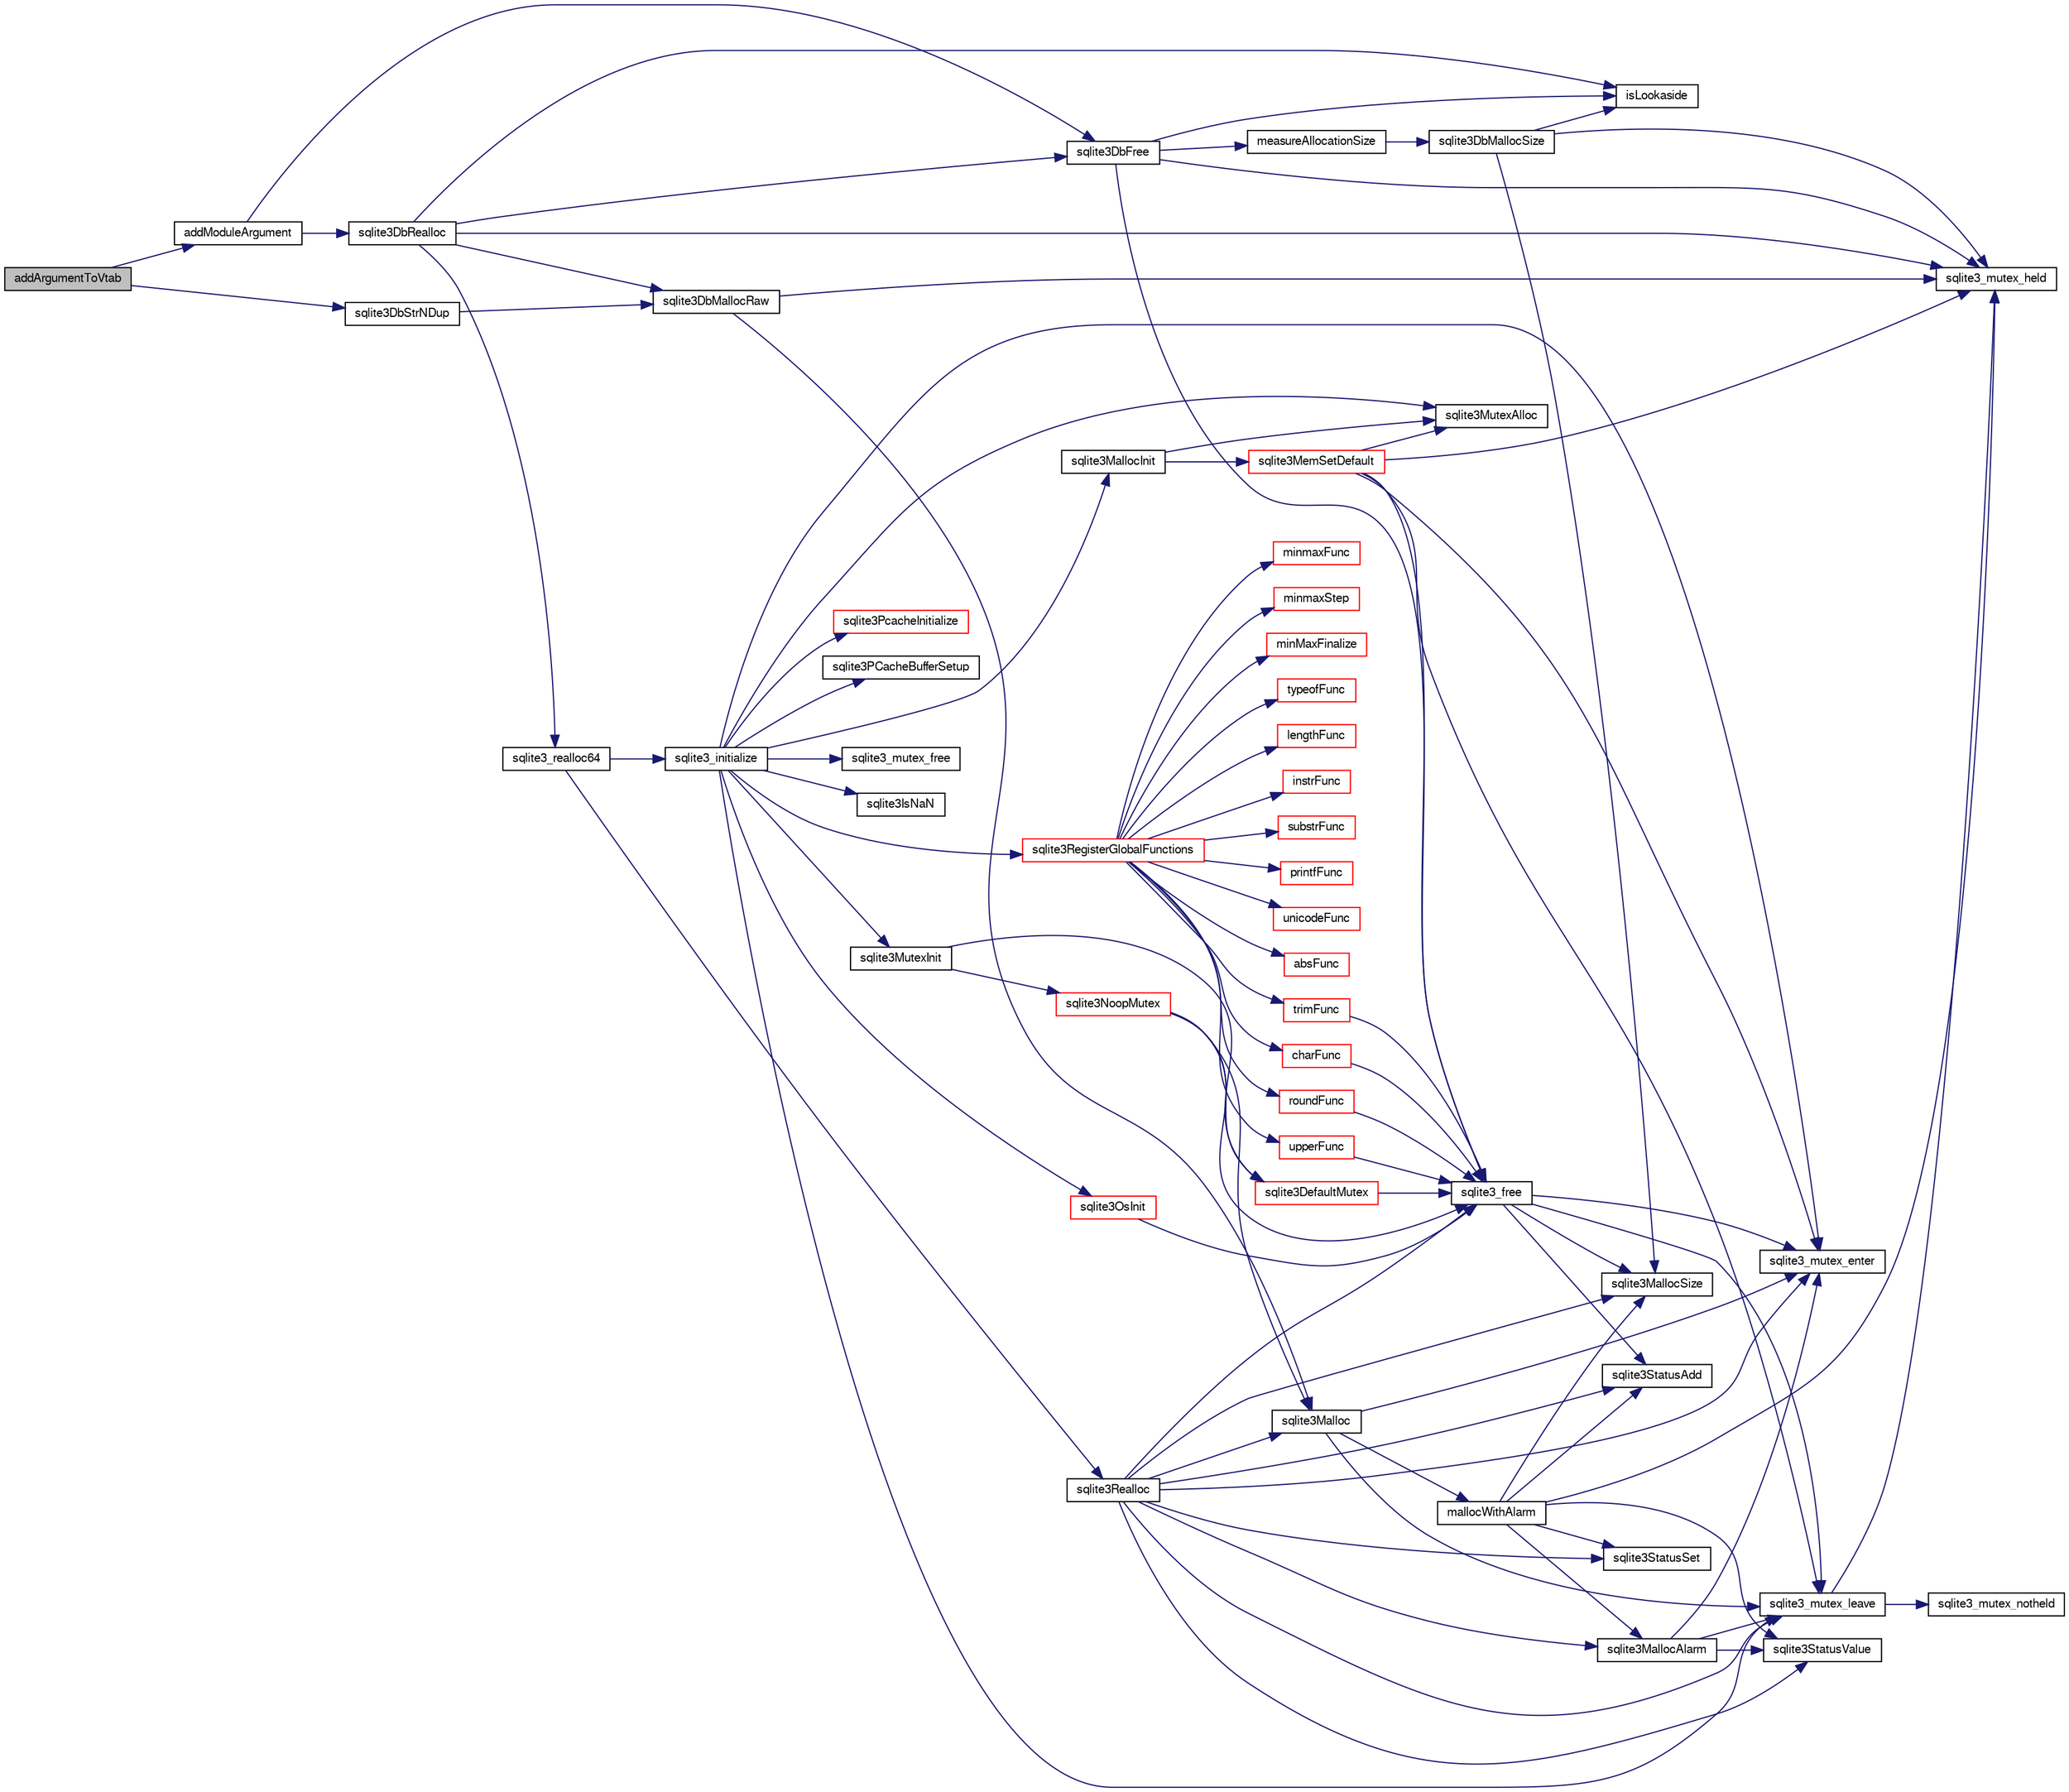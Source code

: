 digraph "addArgumentToVtab"
{
  edge [fontname="FreeSans",fontsize="10",labelfontname="FreeSans",labelfontsize="10"];
  node [fontname="FreeSans",fontsize="10",shape=record];
  rankdir="LR";
  Node2599 [label="addArgumentToVtab",height=0.2,width=0.4,color="black", fillcolor="grey75", style="filled", fontcolor="black"];
  Node2599 -> Node2600 [color="midnightblue",fontsize="10",style="solid",fontname="FreeSans"];
  Node2600 [label="addModuleArgument",height=0.2,width=0.4,color="black", fillcolor="white", style="filled",URL="$sqlite3_8c.html#a3020ed4a4b05f9a18e8ab695a182ce92"];
  Node2600 -> Node2601 [color="midnightblue",fontsize="10",style="solid",fontname="FreeSans"];
  Node2601 [label="sqlite3DbRealloc",height=0.2,width=0.4,color="black", fillcolor="white", style="filled",URL="$sqlite3_8c.html#ae028f4902a9d29bcaf310ff289ee87dc"];
  Node2601 -> Node2602 [color="midnightblue",fontsize="10",style="solid",fontname="FreeSans"];
  Node2602 [label="sqlite3_mutex_held",height=0.2,width=0.4,color="black", fillcolor="white", style="filled",URL="$sqlite3_8c.html#acf77da68932b6bc163c5e68547ecc3e7"];
  Node2601 -> Node2603 [color="midnightblue",fontsize="10",style="solid",fontname="FreeSans"];
  Node2603 [label="sqlite3DbMallocRaw",height=0.2,width=0.4,color="black", fillcolor="white", style="filled",URL="$sqlite3_8c.html#abbe8be0cf7175e11ddc3e2218fad924e"];
  Node2603 -> Node2602 [color="midnightblue",fontsize="10",style="solid",fontname="FreeSans"];
  Node2603 -> Node2604 [color="midnightblue",fontsize="10",style="solid",fontname="FreeSans"];
  Node2604 [label="sqlite3Malloc",height=0.2,width=0.4,color="black", fillcolor="white", style="filled",URL="$sqlite3_8c.html#a361a2eaa846b1885f123abe46f5d8b2b"];
  Node2604 -> Node2605 [color="midnightblue",fontsize="10",style="solid",fontname="FreeSans"];
  Node2605 [label="sqlite3_mutex_enter",height=0.2,width=0.4,color="black", fillcolor="white", style="filled",URL="$sqlite3_8c.html#a1c12cde690bd89f104de5cbad12a6bf5"];
  Node2604 -> Node2606 [color="midnightblue",fontsize="10",style="solid",fontname="FreeSans"];
  Node2606 [label="mallocWithAlarm",height=0.2,width=0.4,color="black", fillcolor="white", style="filled",URL="$sqlite3_8c.html#ab070d5cf8e48ec8a6a43cf025d48598b"];
  Node2606 -> Node2602 [color="midnightblue",fontsize="10",style="solid",fontname="FreeSans"];
  Node2606 -> Node2607 [color="midnightblue",fontsize="10",style="solid",fontname="FreeSans"];
  Node2607 [label="sqlite3StatusSet",height=0.2,width=0.4,color="black", fillcolor="white", style="filled",URL="$sqlite3_8c.html#afec7586c01fcb5ea17dc9d7725a589d9"];
  Node2606 -> Node2608 [color="midnightblue",fontsize="10",style="solid",fontname="FreeSans"];
  Node2608 [label="sqlite3StatusValue",height=0.2,width=0.4,color="black", fillcolor="white", style="filled",URL="$sqlite3_8c.html#a30b8ac296c6e200c1fa57708d52c6ef6"];
  Node2606 -> Node2609 [color="midnightblue",fontsize="10",style="solid",fontname="FreeSans"];
  Node2609 [label="sqlite3MallocAlarm",height=0.2,width=0.4,color="black", fillcolor="white", style="filled",URL="$sqlite3_8c.html#ada66988e8471d1198f3219c062377508"];
  Node2609 -> Node2608 [color="midnightblue",fontsize="10",style="solid",fontname="FreeSans"];
  Node2609 -> Node2610 [color="midnightblue",fontsize="10",style="solid",fontname="FreeSans"];
  Node2610 [label="sqlite3_mutex_leave",height=0.2,width=0.4,color="black", fillcolor="white", style="filled",URL="$sqlite3_8c.html#a5838d235601dbd3c1fa993555c6bcc93"];
  Node2610 -> Node2602 [color="midnightblue",fontsize="10",style="solid",fontname="FreeSans"];
  Node2610 -> Node2611 [color="midnightblue",fontsize="10",style="solid",fontname="FreeSans"];
  Node2611 [label="sqlite3_mutex_notheld",height=0.2,width=0.4,color="black", fillcolor="white", style="filled",URL="$sqlite3_8c.html#a83967c837c1c000d3b5adcfaa688f5dc"];
  Node2609 -> Node2605 [color="midnightblue",fontsize="10",style="solid",fontname="FreeSans"];
  Node2606 -> Node2612 [color="midnightblue",fontsize="10",style="solid",fontname="FreeSans"];
  Node2612 [label="sqlite3MallocSize",height=0.2,width=0.4,color="black", fillcolor="white", style="filled",URL="$sqlite3_8c.html#acf5d2a5f35270bafb050bd2def576955"];
  Node2606 -> Node2613 [color="midnightblue",fontsize="10",style="solid",fontname="FreeSans"];
  Node2613 [label="sqlite3StatusAdd",height=0.2,width=0.4,color="black", fillcolor="white", style="filled",URL="$sqlite3_8c.html#afa029f93586aeab4cc85360905dae9cd"];
  Node2604 -> Node2610 [color="midnightblue",fontsize="10",style="solid",fontname="FreeSans"];
  Node2601 -> Node2614 [color="midnightblue",fontsize="10",style="solid",fontname="FreeSans"];
  Node2614 [label="isLookaside",height=0.2,width=0.4,color="black", fillcolor="white", style="filled",URL="$sqlite3_8c.html#a770fa05ff9717b75e16f4d968a77b897"];
  Node2601 -> Node2615 [color="midnightblue",fontsize="10",style="solid",fontname="FreeSans"];
  Node2615 [label="sqlite3DbFree",height=0.2,width=0.4,color="black", fillcolor="white", style="filled",URL="$sqlite3_8c.html#ac70ab821a6607b4a1b909582dc37a069"];
  Node2615 -> Node2602 [color="midnightblue",fontsize="10",style="solid",fontname="FreeSans"];
  Node2615 -> Node2616 [color="midnightblue",fontsize="10",style="solid",fontname="FreeSans"];
  Node2616 [label="measureAllocationSize",height=0.2,width=0.4,color="black", fillcolor="white", style="filled",URL="$sqlite3_8c.html#a45731e644a22fdb756e2b6337224217a"];
  Node2616 -> Node2617 [color="midnightblue",fontsize="10",style="solid",fontname="FreeSans"];
  Node2617 [label="sqlite3DbMallocSize",height=0.2,width=0.4,color="black", fillcolor="white", style="filled",URL="$sqlite3_8c.html#aa397e5a8a03495203a0767abf0a71f86"];
  Node2617 -> Node2612 [color="midnightblue",fontsize="10",style="solid",fontname="FreeSans"];
  Node2617 -> Node2602 [color="midnightblue",fontsize="10",style="solid",fontname="FreeSans"];
  Node2617 -> Node2614 [color="midnightblue",fontsize="10",style="solid",fontname="FreeSans"];
  Node2615 -> Node2614 [color="midnightblue",fontsize="10",style="solid",fontname="FreeSans"];
  Node2615 -> Node2618 [color="midnightblue",fontsize="10",style="solid",fontname="FreeSans"];
  Node2618 [label="sqlite3_free",height=0.2,width=0.4,color="black", fillcolor="white", style="filled",URL="$sqlite3_8c.html#a6552349e36a8a691af5487999ab09519"];
  Node2618 -> Node2605 [color="midnightblue",fontsize="10",style="solid",fontname="FreeSans"];
  Node2618 -> Node2613 [color="midnightblue",fontsize="10",style="solid",fontname="FreeSans"];
  Node2618 -> Node2612 [color="midnightblue",fontsize="10",style="solid",fontname="FreeSans"];
  Node2618 -> Node2610 [color="midnightblue",fontsize="10",style="solid",fontname="FreeSans"];
  Node2601 -> Node2619 [color="midnightblue",fontsize="10",style="solid",fontname="FreeSans"];
  Node2619 [label="sqlite3_realloc64",height=0.2,width=0.4,color="black", fillcolor="white", style="filled",URL="$sqlite3_8c.html#a3765a714077ee547e811034236dc9ecd"];
  Node2619 -> Node2620 [color="midnightblue",fontsize="10",style="solid",fontname="FreeSans"];
  Node2620 [label="sqlite3_initialize",height=0.2,width=0.4,color="black", fillcolor="white", style="filled",URL="$sqlite3_8c.html#ab0c0ee2d5d4cf8b28e9572296a8861df"];
  Node2620 -> Node2621 [color="midnightblue",fontsize="10",style="solid",fontname="FreeSans"];
  Node2621 [label="sqlite3MutexInit",height=0.2,width=0.4,color="black", fillcolor="white", style="filled",URL="$sqlite3_8c.html#a7906afcdd1cdb3d0007eb932398a1158"];
  Node2621 -> Node2622 [color="midnightblue",fontsize="10",style="solid",fontname="FreeSans"];
  Node2622 [label="sqlite3DefaultMutex",height=0.2,width=0.4,color="red", fillcolor="white", style="filled",URL="$sqlite3_8c.html#ac895a71e325f9b2f9b862f737c17aca8"];
  Node2622 -> Node2618 [color="midnightblue",fontsize="10",style="solid",fontname="FreeSans"];
  Node2621 -> Node2631 [color="midnightblue",fontsize="10",style="solid",fontname="FreeSans"];
  Node2631 [label="sqlite3NoopMutex",height=0.2,width=0.4,color="red", fillcolor="white", style="filled",URL="$sqlite3_8c.html#a09742cde9ef371d94f8201d2cdb543e4"];
  Node2631 -> Node2604 [color="midnightblue",fontsize="10",style="solid",fontname="FreeSans"];
  Node2631 -> Node2618 [color="midnightblue",fontsize="10",style="solid",fontname="FreeSans"];
  Node2631 -> Node2622 [color="midnightblue",fontsize="10",style="solid",fontname="FreeSans"];
  Node2620 -> Node2639 [color="midnightblue",fontsize="10",style="solid",fontname="FreeSans"];
  Node2639 [label="sqlite3MutexAlloc",height=0.2,width=0.4,color="black", fillcolor="white", style="filled",URL="$sqlite3_8c.html#a0e3f432ee581f6876b590e7ad7e84e19"];
  Node2620 -> Node2605 [color="midnightblue",fontsize="10",style="solid",fontname="FreeSans"];
  Node2620 -> Node2640 [color="midnightblue",fontsize="10",style="solid",fontname="FreeSans"];
  Node2640 [label="sqlite3MallocInit",height=0.2,width=0.4,color="black", fillcolor="white", style="filled",URL="$sqlite3_8c.html#a9e06f9e7cad0d83ce80ab493c9533552"];
  Node2640 -> Node2641 [color="midnightblue",fontsize="10",style="solid",fontname="FreeSans"];
  Node2641 [label="sqlite3MemSetDefault",height=0.2,width=0.4,color="red", fillcolor="white", style="filled",URL="$sqlite3_8c.html#a162fbfd727e92c5f8f72625b5ff62549"];
  Node2641 -> Node2639 [color="midnightblue",fontsize="10",style="solid",fontname="FreeSans"];
  Node2641 -> Node2605 [color="midnightblue",fontsize="10",style="solid",fontname="FreeSans"];
  Node2641 -> Node2610 [color="midnightblue",fontsize="10",style="solid",fontname="FreeSans"];
  Node2641 -> Node2602 [color="midnightblue",fontsize="10",style="solid",fontname="FreeSans"];
  Node2641 -> Node2618 [color="midnightblue",fontsize="10",style="solid",fontname="FreeSans"];
  Node2640 -> Node2639 [color="midnightblue",fontsize="10",style="solid",fontname="FreeSans"];
  Node2620 -> Node2610 [color="midnightblue",fontsize="10",style="solid",fontname="FreeSans"];
  Node2620 -> Node2728 [color="midnightblue",fontsize="10",style="solid",fontname="FreeSans"];
  Node2728 [label="sqlite3RegisterGlobalFunctions",height=0.2,width=0.4,color="red", fillcolor="white", style="filled",URL="$sqlite3_8c.html#a9f75bd111010f29e1b8d74344473c4ec"];
  Node2728 -> Node2729 [color="midnightblue",fontsize="10",style="solid",fontname="FreeSans"];
  Node2729 [label="trimFunc",height=0.2,width=0.4,color="red", fillcolor="white", style="filled",URL="$sqlite3_8c.html#afad56dbe7f08139a630156e644b14704"];
  Node2729 -> Node2618 [color="midnightblue",fontsize="10",style="solid",fontname="FreeSans"];
  Node2728 -> Node2742 [color="midnightblue",fontsize="10",style="solid",fontname="FreeSans"];
  Node2742 [label="minmaxFunc",height=0.2,width=0.4,color="red", fillcolor="white", style="filled",URL="$sqlite3_8c.html#a4d00f48b948fd73cb70bcfd1efc0bfb0"];
  Node2728 -> Node2751 [color="midnightblue",fontsize="10",style="solid",fontname="FreeSans"];
  Node2751 [label="minmaxStep",height=0.2,width=0.4,color="red", fillcolor="white", style="filled",URL="$sqlite3_8c.html#a5b4c0da0f3b61d7ff25ebd30aa22cca4"];
  Node2728 -> Node2755 [color="midnightblue",fontsize="10",style="solid",fontname="FreeSans"];
  Node2755 [label="minMaxFinalize",height=0.2,width=0.4,color="red", fillcolor="white", style="filled",URL="$sqlite3_8c.html#a0439dd90934a2dee93517c50884d5924"];
  Node2728 -> Node2756 [color="midnightblue",fontsize="10",style="solid",fontname="FreeSans"];
  Node2756 [label="typeofFunc",height=0.2,width=0.4,color="red", fillcolor="white", style="filled",URL="$sqlite3_8c.html#aba6c564ff0d6b017de448469d0fb243f"];
  Node2728 -> Node2757 [color="midnightblue",fontsize="10",style="solid",fontname="FreeSans"];
  Node2757 [label="lengthFunc",height=0.2,width=0.4,color="red", fillcolor="white", style="filled",URL="$sqlite3_8c.html#affdabf006c37c26a1c3e325badb83546"];
  Node2728 -> Node2762 [color="midnightblue",fontsize="10",style="solid",fontname="FreeSans"];
  Node2762 [label="instrFunc",height=0.2,width=0.4,color="red", fillcolor="white", style="filled",URL="$sqlite3_8c.html#a8f86ca540b92ac28aaefaa126170cf8c"];
  Node2728 -> Node2764 [color="midnightblue",fontsize="10",style="solid",fontname="FreeSans"];
  Node2764 [label="substrFunc",height=0.2,width=0.4,color="red", fillcolor="white", style="filled",URL="$sqlite3_8c.html#a8a8739d9af5589338113371e440b2734"];
  Node2728 -> Node2769 [color="midnightblue",fontsize="10",style="solid",fontname="FreeSans"];
  Node2769 [label="printfFunc",height=0.2,width=0.4,color="red", fillcolor="white", style="filled",URL="$sqlite3_8c.html#a80ca21d434c7c5b6668bee721331dda8"];
  Node2728 -> Node2771 [color="midnightblue",fontsize="10",style="solid",fontname="FreeSans"];
  Node2771 [label="unicodeFunc",height=0.2,width=0.4,color="red", fillcolor="white", style="filled",URL="$sqlite3_8c.html#a1d3d012cbe2276d8d713be80884db355"];
  Node2728 -> Node2773 [color="midnightblue",fontsize="10",style="solid",fontname="FreeSans"];
  Node2773 [label="charFunc",height=0.2,width=0.4,color="red", fillcolor="white", style="filled",URL="$sqlite3_8c.html#ab9b72ce47fcea3c3b92e816435a0fd91"];
  Node2773 -> Node2618 [color="midnightblue",fontsize="10",style="solid",fontname="FreeSans"];
  Node2728 -> Node2774 [color="midnightblue",fontsize="10",style="solid",fontname="FreeSans"];
  Node2774 [label="absFunc",height=0.2,width=0.4,color="red", fillcolor="white", style="filled",URL="$sqlite3_8c.html#af271994a34f441432d50d7095e0ed23d"];
  Node2728 -> Node2779 [color="midnightblue",fontsize="10",style="solid",fontname="FreeSans"];
  Node2779 [label="roundFunc",height=0.2,width=0.4,color="red", fillcolor="white", style="filled",URL="$sqlite3_8c.html#a8c444ba254edc27891111b76e7ba85e7"];
  Node2779 -> Node2618 [color="midnightblue",fontsize="10",style="solid",fontname="FreeSans"];
  Node2728 -> Node2782 [color="midnightblue",fontsize="10",style="solid",fontname="FreeSans"];
  Node2782 [label="upperFunc",height=0.2,width=0.4,color="red", fillcolor="white", style="filled",URL="$sqlite3_8c.html#a8f26e491f9fd893cdb476c577f39f260"];
  Node2782 -> Node2618 [color="midnightblue",fontsize="10",style="solid",fontname="FreeSans"];
  Node2620 -> Node2876 [color="midnightblue",fontsize="10",style="solid",fontname="FreeSans"];
  Node2876 [label="sqlite3PcacheInitialize",height=0.2,width=0.4,color="red", fillcolor="white", style="filled",URL="$sqlite3_8c.html#a2902c61ddc88bea002c4d69fe4052b1f"];
  Node2620 -> Node2877 [color="midnightblue",fontsize="10",style="solid",fontname="FreeSans"];
  Node2877 [label="sqlite3OsInit",height=0.2,width=0.4,color="red", fillcolor="white", style="filled",URL="$sqlite3_8c.html#afeaa886fe1ca086a30fd278b1d069762"];
  Node2877 -> Node2618 [color="midnightblue",fontsize="10",style="solid",fontname="FreeSans"];
  Node2620 -> Node2881 [color="midnightblue",fontsize="10",style="solid",fontname="FreeSans"];
  Node2881 [label="sqlite3PCacheBufferSetup",height=0.2,width=0.4,color="black", fillcolor="white", style="filled",URL="$sqlite3_8c.html#ad18a1eebefdfbc4254f473f7b0101937"];
  Node2620 -> Node2882 [color="midnightblue",fontsize="10",style="solid",fontname="FreeSans"];
  Node2882 [label="sqlite3_mutex_free",height=0.2,width=0.4,color="black", fillcolor="white", style="filled",URL="$sqlite3_8c.html#a2db2e72e08f6873afa9c61b0ec726fec"];
  Node2620 -> Node2664 [color="midnightblue",fontsize="10",style="solid",fontname="FreeSans"];
  Node2664 [label="sqlite3IsNaN",height=0.2,width=0.4,color="black", fillcolor="white", style="filled",URL="$sqlite3_8c.html#aed4d78203877c3486765ccbc7feebb50"];
  Node2619 -> Node2653 [color="midnightblue",fontsize="10",style="solid",fontname="FreeSans"];
  Node2653 [label="sqlite3Realloc",height=0.2,width=0.4,color="black", fillcolor="white", style="filled",URL="$sqlite3_8c.html#ad53aefdfc088f622e23ffe838201fe22"];
  Node2653 -> Node2604 [color="midnightblue",fontsize="10",style="solid",fontname="FreeSans"];
  Node2653 -> Node2618 [color="midnightblue",fontsize="10",style="solid",fontname="FreeSans"];
  Node2653 -> Node2612 [color="midnightblue",fontsize="10",style="solid",fontname="FreeSans"];
  Node2653 -> Node2605 [color="midnightblue",fontsize="10",style="solid",fontname="FreeSans"];
  Node2653 -> Node2607 [color="midnightblue",fontsize="10",style="solid",fontname="FreeSans"];
  Node2653 -> Node2608 [color="midnightblue",fontsize="10",style="solid",fontname="FreeSans"];
  Node2653 -> Node2609 [color="midnightblue",fontsize="10",style="solid",fontname="FreeSans"];
  Node2653 -> Node2613 [color="midnightblue",fontsize="10",style="solid",fontname="FreeSans"];
  Node2653 -> Node2610 [color="midnightblue",fontsize="10",style="solid",fontname="FreeSans"];
  Node2600 -> Node2615 [color="midnightblue",fontsize="10",style="solid",fontname="FreeSans"];
  Node2599 -> Node2874 [color="midnightblue",fontsize="10",style="solid",fontname="FreeSans"];
  Node2874 [label="sqlite3DbStrNDup",height=0.2,width=0.4,color="black", fillcolor="white", style="filled",URL="$sqlite3_8c.html#a48e8c757f70cba60fe83ce00ad8de713"];
  Node2874 -> Node2603 [color="midnightblue",fontsize="10",style="solid",fontname="FreeSans"];
}
